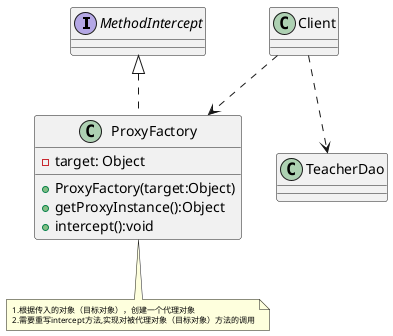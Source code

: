 @startuml

interface MethodIntercept
class TeacherDao
class ProxyFactory
note bottom: <size:8>1.根据传入的对象（目标对象），创建一个代理对象\n<size:8>2.需要重写intercept方法,实现对被代理对象（目标对象）方法的调用

Client ..> ProxyFactory
Client ..> TeacherDao
MethodIntercept <|.. ProxyFactory

class ProxyFactory {
    -target: Object
    +ProxyFactory(target:Object)
    +getProxyInstance():Object
    +intercept():void
}

@enduml
